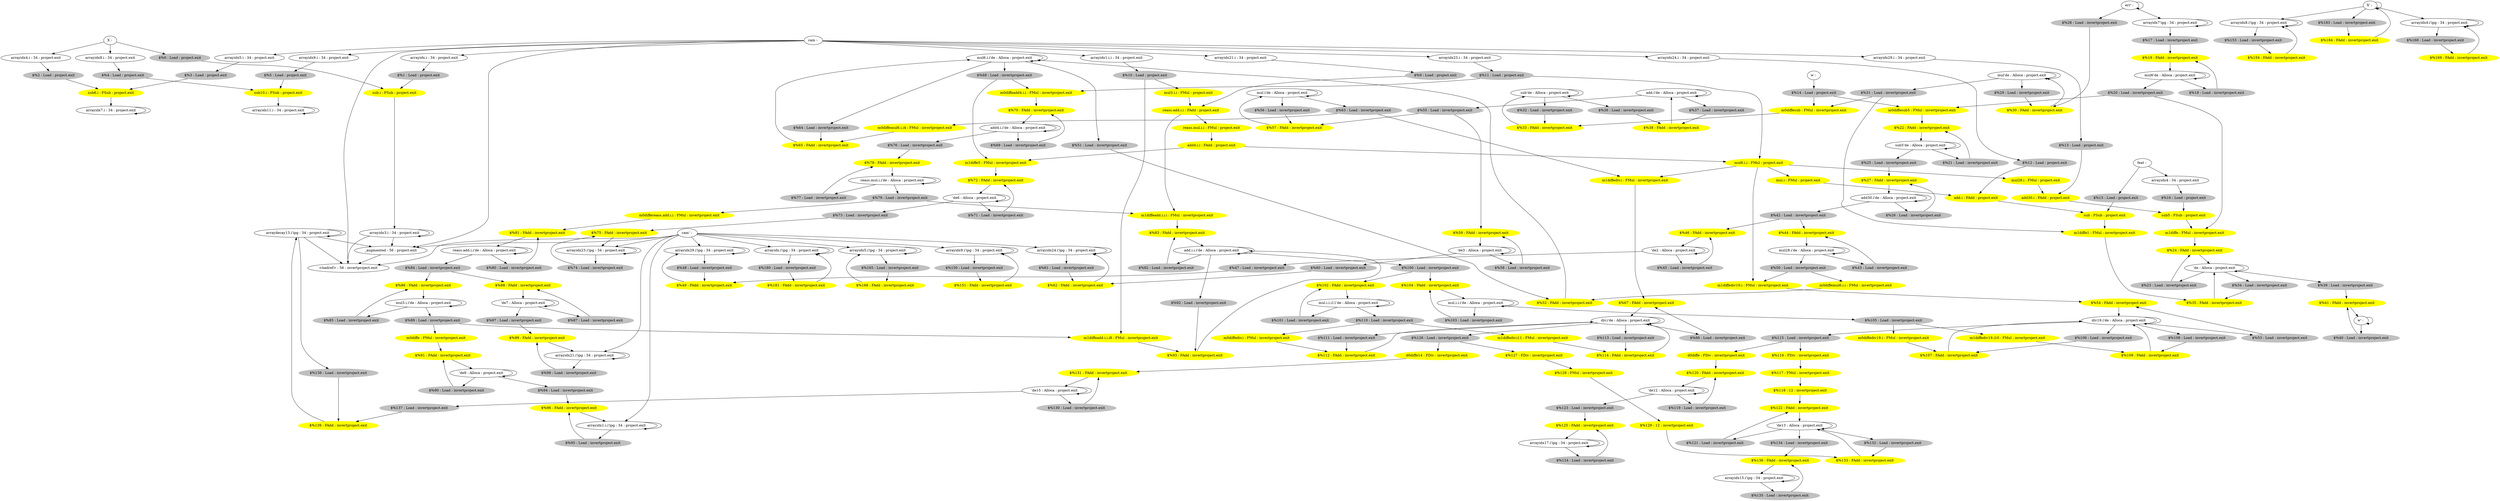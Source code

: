 digraph G {
		"arraydecay13.i'ipg : 34 : project.exit" -> "<badref> : 56 : invertproject.exit" 
		"arraydecay13.i'ipg : 34 : project.exit" -> "_augmented : 56 : project.exit" 
		"arraydecay13.i'ipg : 34 : project.exit" -> "arraydecay13.i'ipg : 34 : project.exit" 
		"arraydecay13.i'ipg : 34 : project.exit" -> "$%138 : Load : invertproject.exit" 
		"reass.add.i.i : FAdd : project.exit" [color = yellow style=filled];
		"reass.add.i.i : FAdd : project.exit" -> "m1diffeadd.i.i.i : FMul : invertproject.exit" 
		"reass.add.i.i : FAdd : project.exit" -> "reass.mul.i.i : FMul : project.exit" 
		"reass.mul.i.i : FMul : project.exit" [color = yellow style=filled];
		"reass.mul.i.i : FMul : project.exit" -> "add4.i.i : FAdd : project.exit" 
		"add4.i.i : FAdd : project.exit" [color = yellow style=filled];
		"add4.i.i : FAdd : project.exit" -> "m1diffe5 : FMul : invertproject.exit" 
		"add4.i.i : FAdd : project.exit" -> "mul6.i.i : FMul : project.exit" 
		"arrayidx23.i : 34 : project.exit" -> "$%11 : Load : project.exit" 
		"$%3 : Load : project.exit" [color = gray style=filled];
		"$%3 : Load : project.exit" -> "sub6.i : FSub : project.exit" 
		"arrayidx11.i : 34 : project.exit" -> "arrayidx11.i : 34 : project.exit" 
		"sub.i : FSub : project.exit" [color = yellow style=filled];
		"sub.i : FSub : project.exit" -> "arrayidx3.i : 34 : project.exit" 
		"cam : " -> "arrayidx1.i.i : 34 : project.exit" 
		"cam : " -> "arrayidx21.i : 34 : project.exit" 
		"cam : " -> "arrayidx9.i : 34 : project.exit" 
		"cam : " -> "arrayidx5.i : 34 : project.exit" 
		"cam : " -> "arrayidx.i : 34 : project.exit" 
		"cam : " -> "<badref> : 56 : invertproject.exit" 
		"cam : " -> "_augmented : 56 : project.exit" 
		"cam : " -> "arrayidx29.i : 34 : project.exit" 
		"cam : " -> "arrayidx24.i : 34 : project.exit" 
		"cam : " -> "arrayidx23.i : 34 : project.exit" 
		"cam' : " -> "arrayidx21.i'ipg : 34 : project.exit" 
		"cam' : " -> "arrayidx1.i.i'ipg : 34 : project.exit" 
		"cam' : " -> "arrayidx23.i'ipg : 34 : project.exit" 
		"cam' : " -> "arrayidx24.i'ipg : 34 : project.exit" 
		"cam' : " -> "arrayidx29.i'ipg : 34 : project.exit" 
		"cam' : " -> "arrayidx.i'ipg : 34 : project.exit" 
		"cam' : " -> "arrayidx5.i'ipg : 34 : project.exit" 
		"cam' : " -> "arrayidx9.i'ipg : 34 : project.exit" 
		"cam' : " -> "<badref> : 56 : invertproject.exit" 
		"cam' : " -> "_augmented : 56 : project.exit" 
		"X : " -> "arrayidx8.i : 34 : project.exit" 
		"X : " -> "arrayidx4.i : 34 : project.exit" 
		"X : " -> "$%0 : Load : project.exit" 
		"X' : " -> "arrayidx8.i'ipg : 34 : project.exit" 
		"X' : " -> "X' : " 
		"X' : " -> "$%183 : Load : invertproject.exit" 
		"X' : " -> "arrayidx4.i'ipg : 34 : project.exit" 
		"w : " -> "$%14 : Load : project.exit" 
		"w' : " -> "$%40 : Load : invertproject.exit" 
		"w' : " -> "w' : " 
		"feat : " -> "arrayidx4 : 34 : project.exit" 
		"feat : " -> "$%15 : Load : project.exit" 
		"err' : " -> "$%28 : Load : invertproject.exit" 
		"err' : " -> "arrayidx7'ipg : 34 : project.exit" 
		"err' : " -> "err' : " 
		"$%10 : Load : project.exit" [color = gray style=filled];
		"$%10 : Load : project.exit" -> "m1diffeadd.i.i.i8 : FMul : invertproject.exit" 
		"$%10 : Load : project.exit" -> "mul3.i.i : FMul : project.exit" 
		"$%2 : Load : project.exit" [color = gray style=filled];
		"$%2 : Load : project.exit" -> "sub6.i : FSub : project.exit" 
		"$%11 : Load : project.exit" [color = gray style=filled];
		"$%11 : Load : project.exit" -> "m0diffeadd4.i.i : FMul : invertproject.exit" 
		"$%11 : Load : project.exit" -> "mul6.i.i : FMul : project.exit" 
		"$%13 : Load : project.exit" [color = gray style=filled];
		"$%13 : Load : project.exit" -> "add30.i : FAdd : project.exit" 
		"$%0 : Load : project.exit" [color = gray style=filled];
		"$%0 : Load : project.exit" -> "sub.i : FSub : project.exit" 
		"$%9 : Load : project.exit" [color = gray style=filled];
		"$%9 : Load : project.exit" -> "reass.add.i.i : FAdd : project.exit" 
		"arrayidx.i : 34 : project.exit" -> "$%1 : Load : project.exit" 
		"arrayidx3.i : 34 : project.exit" -> "<badref> : 56 : invertproject.exit" 
		"arrayidx3.i : 34 : project.exit" -> "_augmented : 56 : project.exit" 
		"arrayidx3.i : 34 : project.exit" -> "arrayidx3.i : 34 : project.exit" 
		"arrayidx4.i : 34 : project.exit" -> "$%2 : Load : project.exit" 
		"arrayidx5.i : 34 : project.exit" -> "$%3 : Load : project.exit" 
		"sub6.i : FSub : project.exit" [color = yellow style=filled];
		"sub6.i : FSub : project.exit" -> "arrayidx7.i : 34 : project.exit" 
		"arrayidx7.i : 34 : project.exit" -> "arrayidx7.i : 34 : project.exit" 
		"arrayidx8.i : 34 : project.exit" -> "$%4 : Load : project.exit" 
		"arrayidx9.i : 34 : project.exit" -> "$%5 : Load : project.exit" 
		"sub10.i : FSub : project.exit" [color = yellow style=filled];
		"sub10.i : FSub : project.exit" -> "arrayidx11.i : 34 : project.exit" 
		"$%1 : Load : project.exit" [color = gray style=filled];
		"$%1 : Load : project.exit" -> "sub.i : FSub : project.exit" 
		"$%48 : Load : invertproject.exit" [color = gray style=filled];
		"$%48 : Load : invertproject.exit" -> "$%49 : FAdd : invertproject.exit" 
		"$%49 : FAdd : invertproject.exit" [color = yellow style=filled];
		"$%49 : FAdd : invertproject.exit" -> "arrayidx29.i'ipg : 34 : project.exit" 
		"$%50 : Load : invertproject.exit" [color = gray style=filled];
		"$%50 : Load : invertproject.exit" -> "m1diffediv19.i : FMul : invertproject.exit" 
		"$%50 : Load : invertproject.exit" -> "m0diffemul6.i.i : FMul : invertproject.exit" 
		"m0diffemul6.i.i : FMul : invertproject.exit" [color = yellow style=filled];
		"m0diffemul6.i.i : FMul : invertproject.exit" -> "$%52 : FAdd : invertproject.exit" 
		"m1diffediv19.i : FMul : invertproject.exit" [color = yellow style=filled];
		"m1diffediv19.i : FMul : invertproject.exit" -> "$%54 : FAdd : invertproject.exit" 
		"mul6.i.i'de : Alloca : project.exit" -> "mul6.i.i'de : Alloca : project.exit" 
		"mul6.i.i'de : Alloca : project.exit" -> "$%68 : Load : invertproject.exit" 
		"mul6.i.i'de : Alloca : project.exit" -> "$%64 : Load : invertproject.exit" 
		"mul6.i.i'de : Alloca : project.exit" -> "$%51 : Load : invertproject.exit" 
		"$%51 : Load : invertproject.exit" [color = gray style=filled];
		"$%51 : Load : invertproject.exit" -> "$%52 : FAdd : invertproject.exit" 
		"$%52 : FAdd : invertproject.exit" [color = yellow style=filled];
		"$%52 : FAdd : invertproject.exit" -> "mul6.i.i'de : Alloca : project.exit" 
		"div19.i'de : Alloca : project.exit" -> "div19.i'de : Alloca : project.exit" 
		"div19.i'de : Alloca : project.exit" -> "$%115 : Load : invertproject.exit" 
		"div19.i'de : Alloca : project.exit" -> "$%108 : Load : invertproject.exit" 
		"div19.i'de : Alloca : project.exit" -> "$%106 : Load : invertproject.exit" 
		"div19.i'de : Alloca : project.exit" -> "$%53 : Load : invertproject.exit" 
		"$%53 : Load : invertproject.exit" [color = gray style=filled];
		"$%53 : Load : invertproject.exit" -> "$%54 : FAdd : invertproject.exit" 
		"$%54 : FAdd : invertproject.exit" [color = yellow style=filled];
		"$%54 : FAdd : invertproject.exit" -> "div19.i'de : Alloca : project.exit" 
		"$%55 : Load : invertproject.exit" [color = gray style=filled];
		"$%55 : Load : invertproject.exit" -> "$%59 : FAdd : invertproject.exit" 
		"$%55 : Load : invertproject.exit" -> "$%57 : FAdd : invertproject.exit" 
		"mul.i'de : Alloca : project.exit" -> "mul.i'de : Alloca : project.exit" 
		"mul.i'de : Alloca : project.exit" -> "$%63 : Load : invertproject.exit" 
		"mul.i'de : Alloca : project.exit" -> "$%56 : Load : invertproject.exit" 
		"$%56 : Load : invertproject.exit" [color = gray style=filled];
		"$%56 : Load : invertproject.exit" -> "$%57 : FAdd : invertproject.exit" 
		"$%57 : FAdd : invertproject.exit" [color = yellow style=filled];
		"$%57 : FAdd : invertproject.exit" -> "mul.i'de : Alloca : project.exit" 
		"'de3 : Alloca : project.exit" -> "'de3 : Alloca : project.exit" 
		"'de3 : Alloca : project.exit" -> "$%60 : Load : invertproject.exit" 
		"'de3 : Alloca : project.exit" -> "$%58 : Load : invertproject.exit" 
		"$%58 : Load : invertproject.exit" [color = gray style=filled];
		"$%58 : Load : invertproject.exit" -> "$%59 : FAdd : invertproject.exit" 
		"$%59 : FAdd : invertproject.exit" [color = yellow style=filled];
		"$%59 : FAdd : invertproject.exit" -> "'de3 : Alloca : project.exit" 
		"$%17 : Load : invertproject.exit" [color = gray style=filled];
		"$%17 : Load : invertproject.exit" -> "$%19 : FAdd : invertproject.exit" 
		"$%5 : Load : project.exit" [color = gray style=filled];
		"$%5 : Load : project.exit" -> "sub10.i : FSub : project.exit" 
		"$%4 : Load : project.exit" [color = gray style=filled];
		"$%4 : Load : project.exit" -> "sub10.i : FSub : project.exit" 
		"$%12 : Load : project.exit" [color = gray style=filled];
		"$%12 : Load : project.exit" -> "add.i : FAdd : project.exit" 
		"arrayidx4 : 34 : project.exit" -> "$%16 : Load : project.exit" 
		"$%16 : Load : project.exit" [color = gray style=filled];
		"$%16 : Load : project.exit" -> "sub5 : FSub : project.exit" 
		"sub5 : FSub : project.exit" [color = yellow style=filled];
		"sub5 : FSub : project.exit" -> "m1diffe : FMul : invertproject.exit" 
		"m0diffesub5 : FMul : invertproject.exit" [color = yellow style=filled];
		"m0diffesub5 : FMul : invertproject.exit" -> "$%22 : FAdd : invertproject.exit" 
		"arrayidx24.i'ipg : 34 : project.exit" -> "arrayidx24.i'ipg : 34 : project.exit" 
		"arrayidx24.i'ipg : 34 : project.exit" -> "$%61 : Load : invertproject.exit" 
		"m1diffe : FMul : invertproject.exit" [color = yellow style=filled];
		"m1diffe : FMul : invertproject.exit" -> "$%24 : FAdd : invertproject.exit" 
		"$%103 : Load : invertproject.exit" [color = gray style=filled];
		"$%103 : Load : invertproject.exit" -> "$%104 : FAdd : invertproject.exit" 
		"$%104 : FAdd : invertproject.exit" [color = yellow style=filled];
		"$%104 : FAdd : invertproject.exit" -> "mul.i.i.i'de : Alloca : project.exit" 
		"$%105 : Load : invertproject.exit" [color = gray style=filled];
		"$%105 : Load : invertproject.exit" -> "m1diffediv19.i10 : FMul : invertproject.exit" 
		"$%105 : Load : invertproject.exit" -> "m0diffediv19.i : FMul : invertproject.exit" 
		"m0diffediv19.i : FMul : invertproject.exit" [color = yellow style=filled];
		"m0diffediv19.i : FMul : invertproject.exit" -> "$%107 : FAdd : invertproject.exit" 
		"m1diffediv19.i10 : FMul : invertproject.exit" [color = yellow style=filled];
		"m1diffediv19.i10 : FMul : invertproject.exit" -> "$%109 : FAdd : invertproject.exit" 
		"$%106 : Load : invertproject.exit" [color = gray style=filled];
		"$%106 : Load : invertproject.exit" -> "$%107 : FAdd : invertproject.exit" 
		"$%107 : FAdd : invertproject.exit" [color = yellow style=filled];
		"$%107 : FAdd : invertproject.exit" -> "div19.i'de : Alloca : project.exit" 
		"'de13 : Alloca : project.exit" -> "'de13 : Alloca : project.exit" 
		"'de13 : Alloca : project.exit" -> "$%134 : Load : invertproject.exit" 
		"'de13 : Alloca : project.exit" -> "$%132 : Load : invertproject.exit" 
		"'de13 : Alloca : project.exit" -> "$%121 : Load : invertproject.exit" 
		"arrayidx7'ipg : 34 : project.exit" -> "$%17 : Load : invertproject.exit" 
		"arrayidx7'ipg : 34 : project.exit" -> "arrayidx7'ipg : 34 : project.exit" 
		"arrayidx21.i : 34 : project.exit" -> "$%9 : Load : project.exit" 
		"arrayidx1.i.i : 34 : project.exit" -> "$%10 : Load : project.exit" 
		"mul3.i.i : FMul : project.exit" [color = yellow style=filled];
		"mul3.i.i : FMul : project.exit" -> "reass.add.i.i : FAdd : project.exit" 
		"mul6.i.i : FMul : project.exit" [color = yellow style=filled];
		"mul6.i.i : FMul : project.exit" -> "m1diffediv.i : FMul : invertproject.exit" 
		"mul6.i.i : FMul : project.exit" -> "m1diffediv19.i : FMul : invertproject.exit" 
		"mul6.i.i : FMul : project.exit" -> "mul28.i : FMul : project.exit" 
		"mul6.i.i : FMul : project.exit" -> "mul.i : FMul : project.exit" 
		"mul.i : FMul : project.exit" [color = yellow style=filled];
		"mul.i : FMul : project.exit" -> "add.i : FAdd : project.exit" 
		"arrayidx24.i : 34 : project.exit" -> "$%12 : Load : project.exit" 
		"add.i : FAdd : project.exit" [color = yellow style=filled];
		"add.i : FAdd : project.exit" -> "sub : FSub : project.exit" 
		"mul28.i : FMul : project.exit" [color = yellow style=filled];
		"mul28.i : FMul : project.exit" -> "add30.i : FAdd : project.exit" 
		"arrayidx29.i : 34 : project.exit" -> "$%13 : Load : project.exit" 
		"add30.i : FAdd : project.exit" [color = yellow style=filled];
		"add30.i : FAdd : project.exit" -> "sub5 : FSub : project.exit" 
		"arrayidx17.i'ipg : 34 : project.exit" -> "arrayidx17.i'ipg : 34 : project.exit" 
		"arrayidx17.i'ipg : 34 : project.exit" -> "$%124 : Load : invertproject.exit" 
		"arrayidx15.i'ipg : 34 : project.exit" -> "arrayidx15.i'ipg : 34 : project.exit" 
		"arrayidx15.i'ipg : 34 : project.exit" -> "$%135 : Load : invertproject.exit" 
		"$%14 : Load : project.exit" [color = gray style=filled];
		"$%14 : Load : project.exit" -> "m0diffesub : FMul : invertproject.exit" 
		"$%14 : Load : project.exit" -> "m0diffesub5 : FMul : invertproject.exit" 
		"$%15 : Load : project.exit" [color = gray style=filled];
		"$%15 : Load : project.exit" -> "sub : FSub : project.exit" 
		"sub : FSub : project.exit" [color = yellow style=filled];
		"sub : FSub : project.exit" -> "m1diffe1 : FMul : invertproject.exit" 
		"m0diffesub : FMul : invertproject.exit" [color = yellow style=filled];
		"m0diffesub : FMul : invertproject.exit" -> "$%33 : FAdd : invertproject.exit" 
		"arrayidx29.i'ipg : 34 : project.exit" -> "arrayidx29.i'ipg : 34 : project.exit" 
		"arrayidx29.i'ipg : 34 : project.exit" -> "$%48 : Load : invertproject.exit" 
		"mul6'de : Alloca : project.exit" -> "mul6'de : Alloca : project.exit" 
		"mul6'de : Alloca : project.exit" -> "$%20 : Load : invertproject.exit" 
		"mul6'de : Alloca : project.exit" -> "$%18 : Load : invertproject.exit" 
		"$%18 : Load : invertproject.exit" [color = gray style=filled];
		"$%18 : Load : invertproject.exit" -> "$%19 : FAdd : invertproject.exit" 
		"$%19 : FAdd : invertproject.exit" [color = yellow style=filled];
		"$%19 : FAdd : invertproject.exit" -> "mul6'de : Alloca : project.exit" 
		"$%20 : Load : invertproject.exit" [color = gray style=filled];
		"$%20 : Load : invertproject.exit" -> "m0diffesub5 : FMul : invertproject.exit" 
		"$%20 : Load : invertproject.exit" -> "m1diffe : FMul : invertproject.exit" 
		"sub5'de : Alloca : project.exit" -> "sub5'de : Alloca : project.exit" 
		"sub5'de : Alloca : project.exit" -> "$%25 : Load : invertproject.exit" 
		"sub5'de : Alloca : project.exit" -> "$%21 : Load : invertproject.exit" 
		"$%21 : Load : invertproject.exit" [color = gray style=filled];
		"$%21 : Load : invertproject.exit" -> "$%22 : FAdd : invertproject.exit" 
		"$%22 : FAdd : invertproject.exit" [color = yellow style=filled];
		"$%22 : FAdd : invertproject.exit" -> "sub5'de : Alloca : project.exit" 
		"'de : Alloca : project.exit" -> "'de : Alloca : project.exit" 
		"'de : Alloca : project.exit" -> "$%39 : Load : invertproject.exit" 
		"'de : Alloca : project.exit" -> "$%34 : Load : invertproject.exit" 
		"'de : Alloca : project.exit" -> "$%23 : Load : invertproject.exit" 
		"$%23 : Load : invertproject.exit" [color = gray style=filled];
		"$%23 : Load : invertproject.exit" -> "$%24 : FAdd : invertproject.exit" 
		"$%24 : FAdd : invertproject.exit" [color = yellow style=filled];
		"$%24 : FAdd : invertproject.exit" -> "'de : Alloca : project.exit" 
		"$%25 : Load : invertproject.exit" [color = gray style=filled];
		"$%25 : Load : invertproject.exit" -> "$%27 : FAdd : invertproject.exit" 
		"add30.i'de : Alloca : project.exit" -> "add30.i'de : Alloca : project.exit" 
		"add30.i'de : Alloca : project.exit" -> "$%42 : Load : invertproject.exit" 
		"add30.i'de : Alloca : project.exit" -> "$%26 : Load : invertproject.exit" 
		"$%26 : Load : invertproject.exit" [color = gray style=filled];
		"$%26 : Load : invertproject.exit" -> "$%27 : FAdd : invertproject.exit" 
		"$%27 : FAdd : invertproject.exit" [color = yellow style=filled];
		"$%27 : FAdd : invertproject.exit" -> "add30.i'de : Alloca : project.exit" 
		"$%28 : Load : invertproject.exit" [color = gray style=filled];
		"$%28 : Load : invertproject.exit" -> "$%30 : FAdd : invertproject.exit" 
		"mul'de : Alloca : project.exit" -> "$%31 : Load : invertproject.exit" 
		"mul'de : Alloca : project.exit" -> "$%29 : Load : invertproject.exit" 
		"mul'de : Alloca : project.exit" -> "mul'de : Alloca : project.exit" 
		"$%29 : Load : invertproject.exit" [color = gray style=filled];
		"$%29 : Load : invertproject.exit" -> "$%30 : FAdd : invertproject.exit" 
		"$%30 : FAdd : invertproject.exit" [color = yellow style=filled];
		"$%30 : FAdd : invertproject.exit" -> "mul'de : Alloca : project.exit" 
		"$%31 : Load : invertproject.exit" [color = gray style=filled];
		"$%31 : Load : invertproject.exit" -> "m0diffesub : FMul : invertproject.exit" 
		"$%31 : Load : invertproject.exit" -> "m1diffe1 : FMul : invertproject.exit" 
		"m1diffe1 : FMul : invertproject.exit" [color = yellow style=filled];
		"m1diffe1 : FMul : invertproject.exit" -> "$%35 : FAdd : invertproject.exit" 
		"sub'de : Alloca : project.exit" -> "sub'de : Alloca : project.exit" 
		"sub'de : Alloca : project.exit" -> "$%36 : Load : invertproject.exit" 
		"sub'de : Alloca : project.exit" -> "$%32 : Load : invertproject.exit" 
		"$%32 : Load : invertproject.exit" [color = gray style=filled];
		"$%32 : Load : invertproject.exit" -> "$%33 : FAdd : invertproject.exit" 
		"$%33 : FAdd : invertproject.exit" [color = yellow style=filled];
		"$%33 : FAdd : invertproject.exit" -> "sub'de : Alloca : project.exit" 
		"$%34 : Load : invertproject.exit" [color = gray style=filled];
		"$%34 : Load : invertproject.exit" -> "$%35 : FAdd : invertproject.exit" 
		"$%35 : FAdd : invertproject.exit" [color = yellow style=filled];
		"$%35 : FAdd : invertproject.exit" -> "'de : Alloca : project.exit" 
		"$%36 : Load : invertproject.exit" [color = gray style=filled];
		"$%36 : Load : invertproject.exit" -> "$%38 : FAdd : invertproject.exit" 
		"add.i'de : Alloca : project.exit" -> "add.i'de : Alloca : project.exit" 
		"add.i'de : Alloca : project.exit" -> "$%55 : Load : invertproject.exit" 
		"add.i'de : Alloca : project.exit" -> "$%37 : Load : invertproject.exit" 
		"$%37 : Load : invertproject.exit" [color = gray style=filled];
		"$%37 : Load : invertproject.exit" -> "$%38 : FAdd : invertproject.exit" 
		"$%38 : FAdd : invertproject.exit" [color = yellow style=filled];
		"$%38 : FAdd : invertproject.exit" -> "add.i'de : Alloca : project.exit" 
		"$%39 : Load : invertproject.exit" [color = gray style=filled];
		"$%39 : Load : invertproject.exit" -> "$%41 : FAdd : invertproject.exit" 
		"$%40 : Load : invertproject.exit" [color = gray style=filled];
		"$%40 : Load : invertproject.exit" -> "$%41 : FAdd : invertproject.exit" 
		"$%41 : FAdd : invertproject.exit" [color = yellow style=filled];
		"$%41 : FAdd : invertproject.exit" -> "w' : " 
		"$%42 : Load : invertproject.exit" [color = gray style=filled];
		"$%42 : Load : invertproject.exit" -> "$%46 : FAdd : invertproject.exit" 
		"$%42 : Load : invertproject.exit" -> "$%44 : FAdd : invertproject.exit" 
		"mul28.i'de : Alloca : project.exit" -> "mul28.i'de : Alloca : project.exit" 
		"mul28.i'de : Alloca : project.exit" -> "$%50 : Load : invertproject.exit" 
		"mul28.i'de : Alloca : project.exit" -> "$%43 : Load : invertproject.exit" 
		"$%43 : Load : invertproject.exit" [color = gray style=filled];
		"$%43 : Load : invertproject.exit" -> "$%44 : FAdd : invertproject.exit" 
		"$%44 : FAdd : invertproject.exit" [color = yellow style=filled];
		"$%44 : FAdd : invertproject.exit" -> "mul28.i'de : Alloca : project.exit" 
		"'de2 : Alloca : project.exit" -> "'de2 : Alloca : project.exit" 
		"'de2 : Alloca : project.exit" -> "$%47 : Load : invertproject.exit" 
		"'de2 : Alloca : project.exit" -> "$%45 : Load : invertproject.exit" 
		"$%45 : Load : invertproject.exit" [color = gray style=filled];
		"$%45 : Load : invertproject.exit" -> "$%46 : FAdd : invertproject.exit" 
		"$%46 : FAdd : invertproject.exit" [color = yellow style=filled];
		"$%46 : FAdd : invertproject.exit" -> "'de2 : Alloca : project.exit" 
		"$%47 : Load : invertproject.exit" [color = gray style=filled];
		"$%47 : Load : invertproject.exit" -> "$%49 : FAdd : invertproject.exit" 
		"$%60 : Load : invertproject.exit" [color = gray style=filled];
		"$%60 : Load : invertproject.exit" -> "$%62 : FAdd : invertproject.exit" 
		"$%61 : Load : invertproject.exit" [color = gray style=filled];
		"$%61 : Load : invertproject.exit" -> "$%62 : FAdd : invertproject.exit" 
		"$%62 : FAdd : invertproject.exit" [color = yellow style=filled];
		"$%62 : FAdd : invertproject.exit" -> "arrayidx24.i'ipg : 34 : project.exit" 
		"$%63 : Load : invertproject.exit" [color = gray style=filled];
		"$%63 : Load : invertproject.exit" -> "m1diffediv.i : FMul : invertproject.exit" 
		"$%63 : Load : invertproject.exit" -> "m0diffemul6.i.i4 : FMul : invertproject.exit" 
		"m0diffemul6.i.i4 : FMul : invertproject.exit" [color = yellow style=filled];
		"m0diffemul6.i.i4 : FMul : invertproject.exit" -> "$%65 : FAdd : invertproject.exit" 
		"m1diffediv.i : FMul : invertproject.exit" [color = yellow style=filled];
		"m1diffediv.i : FMul : invertproject.exit" -> "$%67 : FAdd : invertproject.exit" 
		"$%64 : Load : invertproject.exit" [color = gray style=filled];
		"$%64 : Load : invertproject.exit" -> "$%65 : FAdd : invertproject.exit" 
		"$%65 : FAdd : invertproject.exit" [color = yellow style=filled];
		"$%65 : FAdd : invertproject.exit" -> "mul6.i.i'de : Alloca : project.exit" 
		"div.i'de : Alloca : project.exit" -> "div.i'de : Alloca : project.exit" 
		"div.i'de : Alloca : project.exit" -> "$%126 : Load : invertproject.exit" 
		"div.i'de : Alloca : project.exit" -> "$%113 : Load : invertproject.exit" 
		"div.i'de : Alloca : project.exit" -> "$%111 : Load : invertproject.exit" 
		"div.i'de : Alloca : project.exit" -> "$%66 : Load : invertproject.exit" 
		"$%66 : Load : invertproject.exit" [color = gray style=filled];
		"$%66 : Load : invertproject.exit" -> "$%67 : FAdd : invertproject.exit" 
		"$%67 : FAdd : invertproject.exit" [color = yellow style=filled];
		"$%67 : FAdd : invertproject.exit" -> "div.i'de : Alloca : project.exit" 
		"$%68 : Load : invertproject.exit" [color = gray style=filled];
		"$%68 : Load : invertproject.exit" -> "m1diffe5 : FMul : invertproject.exit" 
		"$%68 : Load : invertproject.exit" -> "m0diffeadd4.i.i : FMul : invertproject.exit" 
		"m0diffeadd4.i.i : FMul : invertproject.exit" [color = yellow style=filled];
		"m0diffeadd4.i.i : FMul : invertproject.exit" -> "$%70 : FAdd : invertproject.exit" 
		"m1diffe5 : FMul : invertproject.exit" [color = yellow style=filled];
		"m1diffe5 : FMul : invertproject.exit" -> "$%72 : FAdd : invertproject.exit" 
		"add4.i.i'de : Alloca : project.exit" -> "add4.i.i'de : Alloca : project.exit" 
		"add4.i.i'de : Alloca : project.exit" -> "$%76 : Load : invertproject.exit" 
		"add4.i.i'de : Alloca : project.exit" -> "$%69 : Load : invertproject.exit" 
		"$%69 : Load : invertproject.exit" [color = gray style=filled];
		"$%69 : Load : invertproject.exit" -> "$%70 : FAdd : invertproject.exit" 
		"$%70 : FAdd : invertproject.exit" [color = yellow style=filled];
		"$%70 : FAdd : invertproject.exit" -> "add4.i.i'de : Alloca : project.exit" 
		"'de6 : Alloca : project.exit" -> "'de6 : Alloca : project.exit" 
		"'de6 : Alloca : project.exit" -> "$%73 : Load : invertproject.exit" 
		"'de6 : Alloca : project.exit" -> "$%71 : Load : invertproject.exit" 
		"$%71 : Load : invertproject.exit" [color = gray style=filled];
		"$%71 : Load : invertproject.exit" -> "$%72 : FAdd : invertproject.exit" 
		"$%72 : FAdd : invertproject.exit" [color = yellow style=filled];
		"$%72 : FAdd : invertproject.exit" -> "'de6 : Alloca : project.exit" 
		"$%73 : Load : invertproject.exit" [color = gray style=filled];
		"$%73 : Load : invertproject.exit" -> "$%75 : FAdd : invertproject.exit" 
		"arrayidx23.i'ipg : 34 : project.exit" -> "arrayidx23.i'ipg : 34 : project.exit" 
		"arrayidx23.i'ipg : 34 : project.exit" -> "$%74 : Load : invertproject.exit" 
		"$%74 : Load : invertproject.exit" [color = gray style=filled];
		"$%74 : Load : invertproject.exit" -> "$%75 : FAdd : invertproject.exit" 
		"$%75 : FAdd : invertproject.exit" [color = yellow style=filled];
		"$%75 : FAdd : invertproject.exit" -> "arrayidx23.i'ipg : 34 : project.exit" 
		"$%76 : Load : invertproject.exit" [color = gray style=filled];
		"$%76 : Load : invertproject.exit" -> "$%78 : FAdd : invertproject.exit" 
		"reass.mul.i.i'de : Alloca : project.exit" -> "reass.mul.i.i'de : Alloca : project.exit" 
		"reass.mul.i.i'de : Alloca : project.exit" -> "$%79 : Load : invertproject.exit" 
		"reass.mul.i.i'de : Alloca : project.exit" -> "$%77 : Load : invertproject.exit" 
		"$%77 : Load : invertproject.exit" [color = gray style=filled];
		"$%77 : Load : invertproject.exit" -> "$%78 : FAdd : invertproject.exit" 
		"$%78 : FAdd : invertproject.exit" [color = yellow style=filled];
		"$%78 : FAdd : invertproject.exit" -> "reass.mul.i.i'de : Alloca : project.exit" 
		"$%79 : Load : invertproject.exit" [color = gray style=filled];
		"$%79 : Load : invertproject.exit" -> "m1diffeadd.i.i.i : FMul : invertproject.exit" 
		"$%79 : Load : invertproject.exit" -> "m0differeass.add.i.i : FMul : invertproject.exit" 
		"m0differeass.add.i.i : FMul : invertproject.exit" [color = yellow style=filled];
		"m0differeass.add.i.i : FMul : invertproject.exit" -> "$%81 : FAdd : invertproject.exit" 
		"m1diffeadd.i.i.i : FMul : invertproject.exit" [color = yellow style=filled];
		"m1diffeadd.i.i.i : FMul : invertproject.exit" -> "$%83 : FAdd : invertproject.exit" 
		"reass.add.i.i'de : Alloca : project.exit" -> "reass.add.i.i'de : Alloca : project.exit" 
		"reass.add.i.i'de : Alloca : project.exit" -> "$%84 : Load : invertproject.exit" 
		"reass.add.i.i'de : Alloca : project.exit" -> "$%80 : Load : invertproject.exit" 
		"$%80 : Load : invertproject.exit" [color = gray style=filled];
		"$%80 : Load : invertproject.exit" -> "$%81 : FAdd : invertproject.exit" 
		"$%81 : FAdd : invertproject.exit" [color = yellow style=filled];
		"$%81 : FAdd : invertproject.exit" -> "reass.add.i.i'de : Alloca : project.exit" 
		"add.i.i.i'de : Alloca : project.exit" -> "add.i.i.i'de : Alloca : project.exit" 
		"add.i.i.i'de : Alloca : project.exit" -> "$%100 : Load : invertproject.exit" 
		"add.i.i.i'de : Alloca : project.exit" -> "$%92 : Load : invertproject.exit" 
		"add.i.i.i'de : Alloca : project.exit" -> "$%82 : Load : invertproject.exit" 
		"$%82 : Load : invertproject.exit" [color = gray style=filled];
		"$%82 : Load : invertproject.exit" -> "$%83 : FAdd : invertproject.exit" 
		"$%83 : FAdd : invertproject.exit" [color = yellow style=filled];
		"$%83 : FAdd : invertproject.exit" -> "add.i.i.i'de : Alloca : project.exit" 
		"$%84 : Load : invertproject.exit" [color = gray style=filled];
		"$%84 : Load : invertproject.exit" -> "$%88 : FAdd : invertproject.exit" 
		"$%84 : Load : invertproject.exit" -> "$%86 : FAdd : invertproject.exit" 
		"mul3.i.i'de : Alloca : project.exit" -> "mul3.i.i'de : Alloca : project.exit" 
		"mul3.i.i'de : Alloca : project.exit" -> "$%89 : Load : invertproject.exit" 
		"mul3.i.i'de : Alloca : project.exit" -> "$%85 : Load : invertproject.exit" 
		"$%85 : Load : invertproject.exit" [color = gray style=filled];
		"$%85 : Load : invertproject.exit" -> "$%86 : FAdd : invertproject.exit" 
		"$%86 : FAdd : invertproject.exit" [color = yellow style=filled];
		"$%86 : FAdd : invertproject.exit" -> "mul3.i.i'de : Alloca : project.exit" 
		"'de7 : Alloca : project.exit" -> "'de7 : Alloca : project.exit" 
		"'de7 : Alloca : project.exit" -> "$%97 : Load : invertproject.exit" 
		"'de7 : Alloca : project.exit" -> "$%87 : Load : invertproject.exit" 
		"$%87 : Load : invertproject.exit" [color = gray style=filled];
		"$%87 : Load : invertproject.exit" -> "$%88 : FAdd : invertproject.exit" 
		"$%88 : FAdd : invertproject.exit" [color = yellow style=filled];
		"$%88 : FAdd : invertproject.exit" -> "'de7 : Alloca : project.exit" 
		"$%89 : Load : invertproject.exit" [color = gray style=filled];
		"$%89 : Load : invertproject.exit" -> "m0diffe : FMul : invertproject.exit" 
		"$%89 : Load : invertproject.exit" -> "m1diffeadd.i.i.i8 : FMul : invertproject.exit" 
		"m0diffe : FMul : invertproject.exit" [color = yellow style=filled];
		"m0diffe : FMul : invertproject.exit" -> "$%91 : FAdd : invertproject.exit" 
		"m1diffeadd.i.i.i8 : FMul : invertproject.exit" [color = yellow style=filled];
		"m1diffeadd.i.i.i8 : FMul : invertproject.exit" -> "$%93 : FAdd : invertproject.exit" 
		"'de9 : Alloca : project.exit" -> "'de9 : Alloca : project.exit" 
		"'de9 : Alloca : project.exit" -> "$%94 : Load : invertproject.exit" 
		"'de9 : Alloca : project.exit" -> "$%90 : Load : invertproject.exit" 
		"$%90 : Load : invertproject.exit" [color = gray style=filled];
		"$%90 : Load : invertproject.exit" -> "$%91 : FAdd : invertproject.exit" 
		"$%91 : FAdd : invertproject.exit" [color = yellow style=filled];
		"$%91 : FAdd : invertproject.exit" -> "'de9 : Alloca : project.exit" 
		"$%92 : Load : invertproject.exit" [color = gray style=filled];
		"$%92 : Load : invertproject.exit" -> "$%93 : FAdd : invertproject.exit" 
		"$%93 : FAdd : invertproject.exit" [color = yellow style=filled];
		"$%93 : FAdd : invertproject.exit" -> "add.i.i.i'de : Alloca : project.exit" 
		"$%94 : Load : invertproject.exit" [color = gray style=filled];
		"$%94 : Load : invertproject.exit" -> "$%96 : FAdd : invertproject.exit" 
		"arrayidx1.i.i'ipg : 34 : project.exit" -> "arrayidx1.i.i'ipg : 34 : project.exit" 
		"arrayidx1.i.i'ipg : 34 : project.exit" -> "$%95 : Load : invertproject.exit" 
		"$%95 : Load : invertproject.exit" [color = gray style=filled];
		"$%95 : Load : invertproject.exit" -> "$%96 : FAdd : invertproject.exit" 
		"$%96 : FAdd : invertproject.exit" [color = yellow style=filled];
		"$%96 : FAdd : invertproject.exit" -> "arrayidx1.i.i'ipg : 34 : project.exit" 
		"$%97 : Load : invertproject.exit" [color = gray style=filled];
		"$%97 : Load : invertproject.exit" -> "$%99 : FAdd : invertproject.exit" 
		"$%98 : Load : invertproject.exit" [color = gray style=filled];
		"$%98 : Load : invertproject.exit" -> "$%99 : FAdd : invertproject.exit" 
		"$%99 : FAdd : invertproject.exit" [color = yellow style=filled];
		"$%99 : FAdd : invertproject.exit" -> "arrayidx21.i'ipg : 34 : project.exit" 
		"$%100 : Load : invertproject.exit" [color = gray style=filled];
		"$%100 : Load : invertproject.exit" -> "$%104 : FAdd : invertproject.exit" 
		"$%100 : Load : invertproject.exit" -> "$%102 : FAdd : invertproject.exit" 
		"mul.i.i.i11'de : Alloca : project.exit" -> "mul.i.i.i11'de : Alloca : project.exit" 
		"mul.i.i.i11'de : Alloca : project.exit" -> "$%110 : Load : invertproject.exit" 
		"mul.i.i.i11'de : Alloca : project.exit" -> "$%101 : Load : invertproject.exit" 
		"$%101 : Load : invertproject.exit" [color = gray style=filled];
		"$%101 : Load : invertproject.exit" -> "$%102 : FAdd : invertproject.exit" 
		"$%102 : FAdd : invertproject.exit" [color = yellow style=filled];
		"$%102 : FAdd : invertproject.exit" -> "mul.i.i.i11'de : Alloca : project.exit" 
		"mul.i.i.i'de : Alloca : project.exit" -> "mul.i.i.i'de : Alloca : project.exit" 
		"mul.i.i.i'de : Alloca : project.exit" -> "$%105 : Load : invertproject.exit" 
		"mul.i.i.i'de : Alloca : project.exit" -> "$%103 : Load : invertproject.exit" 
		"$%108 : Load : invertproject.exit" [color = gray style=filled];
		"$%108 : Load : invertproject.exit" -> "$%109 : FAdd : invertproject.exit" 
		"$%109 : FAdd : invertproject.exit" [color = yellow style=filled];
		"$%109 : FAdd : invertproject.exit" -> "div19.i'de : Alloca : project.exit" 
		"$%110 : Load : invertproject.exit" [color = gray style=filled];
		"$%110 : Load : invertproject.exit" -> "m1diffediv.i11 : FMul : invertproject.exit" 
		"$%110 : Load : invertproject.exit" -> "m0diffediv.i : FMul : invertproject.exit" 
		"m0diffediv.i : FMul : invertproject.exit" [color = yellow style=filled];
		"m0diffediv.i : FMul : invertproject.exit" -> "$%112 : FAdd : invertproject.exit" 
		"m1diffediv.i11 : FMul : invertproject.exit" [color = yellow style=filled];
		"m1diffediv.i11 : FMul : invertproject.exit" -> "$%114 : FAdd : invertproject.exit" 
		"$%111 : Load : invertproject.exit" [color = gray style=filled];
		"$%111 : Load : invertproject.exit" -> "$%112 : FAdd : invertproject.exit" 
		"$%112 : FAdd : invertproject.exit" [color = yellow style=filled];
		"$%112 : FAdd : invertproject.exit" -> "div.i'de : Alloca : project.exit" 
		"$%113 : Load : invertproject.exit" [color = gray style=filled];
		"$%113 : Load : invertproject.exit" -> "$%114 : FAdd : invertproject.exit" 
		"$%114 : FAdd : invertproject.exit" [color = yellow style=filled];
		"$%114 : FAdd : invertproject.exit" -> "div.i'de : Alloca : project.exit" 
		"$%115 : Load : invertproject.exit" [color = gray style=filled];
		"$%115 : Load : invertproject.exit" -> "$%116 : FDiv : invertproject.exit" 
		"$%115 : Load : invertproject.exit" -> "d0diffe : FDiv : invertproject.exit" 
		"d0diffe : FDiv : invertproject.exit" [color = yellow style=filled];
		"d0diffe : FDiv : invertproject.exit" -> "$%120 : FAdd : invertproject.exit" 
		"$%116 : FDiv : invertproject.exit" [color = yellow style=filled];
		"$%116 : FDiv : invertproject.exit" -> "$%117 : FMul : invertproject.exit" 
		"$%117 : FMul : invertproject.exit" [color = yellow style=filled];
		"$%117 : FMul : invertproject.exit" -> "$%118 : 12 : invertproject.exit" 
		"$%118 : 12 : invertproject.exit" [color = yellow style=filled];
		"$%118 : 12 : invertproject.exit" -> "$%122 : FAdd : invertproject.exit" 
		"'de12 : Alloca : project.exit" -> "'de12 : Alloca : project.exit" 
		"'de12 : Alloca : project.exit" -> "$%123 : Load : invertproject.exit" 
		"'de12 : Alloca : project.exit" -> "$%119 : Load : invertproject.exit" 
		"$%119 : Load : invertproject.exit" [color = gray style=filled];
		"$%119 : Load : invertproject.exit" -> "$%120 : FAdd : invertproject.exit" 
		"$%120 : FAdd : invertproject.exit" [color = yellow style=filled];
		"$%120 : FAdd : invertproject.exit" -> "'de12 : Alloca : project.exit" 
		"$%121 : Load : invertproject.exit" [color = gray style=filled];
		"$%121 : Load : invertproject.exit" -> "$%122 : FAdd : invertproject.exit" 
		"arrayidx21.i'ipg : 34 : project.exit" -> "arrayidx21.i'ipg : 34 : project.exit" 
		"arrayidx21.i'ipg : 34 : project.exit" -> "$%98 : Load : invertproject.exit" 
		"$%122 : FAdd : invertproject.exit" [color = yellow style=filled];
		"$%122 : FAdd : invertproject.exit" -> "'de13 : Alloca : project.exit" 
		"$%123 : Load : invertproject.exit" [color = gray style=filled];
		"$%123 : Load : invertproject.exit" -> "$%125 : FAdd : invertproject.exit" 
		"$%124 : Load : invertproject.exit" [color = gray style=filled];
		"$%124 : Load : invertproject.exit" -> "$%125 : FAdd : invertproject.exit" 
		"$%125 : FAdd : invertproject.exit" [color = yellow style=filled];
		"$%125 : FAdd : invertproject.exit" -> "arrayidx17.i'ipg : 34 : project.exit" 
		"$%126 : Load : invertproject.exit" [color = gray style=filled];
		"$%126 : Load : invertproject.exit" -> "$%127 : FDiv : invertproject.exit" 
		"$%126 : Load : invertproject.exit" -> "d0diffe14 : FDiv : invertproject.exit" 
		"d0diffe14 : FDiv : invertproject.exit" [color = yellow style=filled];
		"d0diffe14 : FDiv : invertproject.exit" -> "$%131 : FAdd : invertproject.exit" 
		"$%127 : FDiv : invertproject.exit" [color = yellow style=filled];
		"$%127 : FDiv : invertproject.exit" -> "$%128 : FMul : invertproject.exit" 
		"$%128 : FMul : invertproject.exit" [color = yellow style=filled];
		"$%128 : FMul : invertproject.exit" -> "$%129 : 12 : invertproject.exit" 
		"$%129 : 12 : invertproject.exit" [color = yellow style=filled];
		"$%129 : 12 : invertproject.exit" -> "$%133 : FAdd : invertproject.exit" 
		"'de15 : Alloca : project.exit" -> "'de15 : Alloca : project.exit" 
		"'de15 : Alloca : project.exit" -> "$%137 : Load : invertproject.exit" 
		"'de15 : Alloca : project.exit" -> "$%130 : Load : invertproject.exit" 
		"$%130 : Load : invertproject.exit" [color = gray style=filled];
		"$%130 : Load : invertproject.exit" -> "$%131 : FAdd : invertproject.exit" 
		"$%131 : FAdd : invertproject.exit" [color = yellow style=filled];
		"$%131 : FAdd : invertproject.exit" -> "'de15 : Alloca : project.exit" 
		"$%132 : Load : invertproject.exit" [color = gray style=filled];
		"$%132 : Load : invertproject.exit" -> "$%133 : FAdd : invertproject.exit" 
		"$%133 : FAdd : invertproject.exit" [color = yellow style=filled];
		"$%133 : FAdd : invertproject.exit" -> "'de13 : Alloca : project.exit" 
		"$%134 : Load : invertproject.exit" [color = gray style=filled];
		"$%134 : Load : invertproject.exit" -> "$%136 : FAdd : invertproject.exit" 
		"$%135 : Load : invertproject.exit" [color = gray style=filled];
		"$%135 : Load : invertproject.exit" -> "$%136 : FAdd : invertproject.exit" 
		"$%136 : FAdd : invertproject.exit" [color = yellow style=filled];
		"$%136 : FAdd : invertproject.exit" -> "arrayidx15.i'ipg : 34 : project.exit" 
		"$%137 : Load : invertproject.exit" [color = gray style=filled];
		"$%137 : Load : invertproject.exit" -> "$%139 : FAdd : invertproject.exit" 
		"$%138 : Load : invertproject.exit" [color = gray style=filled];
		"$%138 : Load : invertproject.exit" -> "$%139 : FAdd : invertproject.exit" 
		"$%139 : FAdd : invertproject.exit" [color = yellow style=filled];
		"$%139 : FAdd : invertproject.exit" -> "arraydecay13.i'ipg : 34 : project.exit" 
		"arrayidx5.i'ipg : 34 : project.exit" -> "arrayidx5.i'ipg : 34 : project.exit" 
		"arrayidx5.i'ipg : 34 : project.exit" -> "$%165 : Load : invertproject.exit" 
		"arrayidx8.i'ipg : 34 : project.exit" -> "$%153 : Load : invertproject.exit" 
		"arrayidx8.i'ipg : 34 : project.exit" -> "arrayidx8.i'ipg : 34 : project.exit" 
		"$%153 : Load : invertproject.exit" [color = gray style=filled];
		"$%153 : Load : invertproject.exit" -> "$%154 : FAdd : invertproject.exit" 
		"arrayidx.i'ipg : 34 : project.exit" -> "arrayidx.i'ipg : 34 : project.exit" 
		"arrayidx.i'ipg : 34 : project.exit" -> "$%180 : Load : invertproject.exit" 
		"$%180 : Load : invertproject.exit" [color = gray style=filled];
		"$%180 : Load : invertproject.exit" -> "$%181 : FAdd : invertproject.exit" 
		"$%181 : FAdd : invertproject.exit" [color = yellow style=filled];
		"$%181 : FAdd : invertproject.exit" -> "arrayidx.i'ipg : 34 : project.exit" 
		"$%184 : FAdd : invertproject.exit" [color = yellow style=filled];
		"$%184 : FAdd : invertproject.exit" -> "X' : " 
		"arrayidx4.i'ipg : 34 : project.exit" -> "$%168 : Load : invertproject.exit" 
		"arrayidx4.i'ipg : 34 : project.exit" -> "arrayidx4.i'ipg : 34 : project.exit" 
		"$%168 : Load : invertproject.exit" [color = gray style=filled];
		"$%168 : Load : invertproject.exit" -> "$%169 : FAdd : invertproject.exit" 
		"$%169 : FAdd : invertproject.exit" [color = yellow style=filled];
		"$%169 : FAdd : invertproject.exit" -> "arrayidx4.i'ipg : 34 : project.exit" 
		"$%150 : Load : invertproject.exit" [color = gray style=filled];
		"$%150 : Load : invertproject.exit" -> "$%151 : FAdd : invertproject.exit" 
		"$%154 : FAdd : invertproject.exit" [color = yellow style=filled];
		"$%154 : FAdd : invertproject.exit" -> "arrayidx8.i'ipg : 34 : project.exit" 
		"$%151 : FAdd : invertproject.exit" [color = yellow style=filled];
		"$%151 : FAdd : invertproject.exit" -> "arrayidx9.i'ipg : 34 : project.exit" 
		"_augmented : 56 : project.exit" -> "<badref> : 56 : invertproject.exit" 
		"$%183 : Load : invertproject.exit" [color = gray style=filled];
		"$%183 : Load : invertproject.exit" -> "$%184 : FAdd : invertproject.exit" 
		"$%165 : Load : invertproject.exit" [color = gray style=filled];
		"$%165 : Load : invertproject.exit" -> "$%166 : FAdd : invertproject.exit" 
		"$%166 : FAdd : invertproject.exit" [color = yellow style=filled];
		"$%166 : FAdd : invertproject.exit" -> "arrayidx5.i'ipg : 34 : project.exit" 
		"arrayidx9.i'ipg : 34 : project.exit" -> "arrayidx9.i'ipg : 34 : project.exit" 
		"arrayidx9.i'ipg : 34 : project.exit" -> "$%150 : Load : invertproject.exit" 
}
